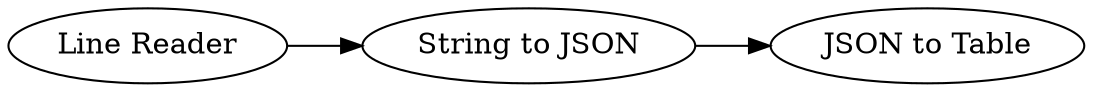 digraph {
	13 -> 16
	16 -> 15
	15 [label="JSON to Table"]
	16 [label="String to JSON"]
	13 [label="Line Reader"]
	rankdir=LR
}
